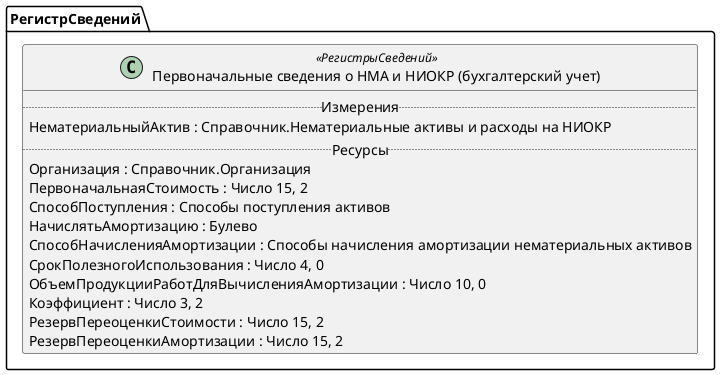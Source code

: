 ﻿@startuml ПервоначальныеСведенияНМАБухгалтерскийУчет
'!include templates.wsd
'..\include templates.wsd
class РегистрСведений.ПервоначальныеСведенияНМАБухгалтерскийУчет as "Первоначальные сведения о НМА и НИОКР (бухгалтерский учет)" <<РегистрыСведений>>
{
..Измерения..
НематериальныйАктив : Справочник.Нематериальные активы и расходы на НИОКР
..Ресурсы..
Организация : Справочник.Организация
ПервоначальнаяСтоимость : Число 15, 2
СпособПоступления : Способы поступления активов
НачислятьАмортизацию : Булево
СпособНачисленияАмортизации : Способы начисления амортизации нематериальных активов
СрокПолезногоИспользования : Число 4, 0
ОбъемПродукцииРаботДляВычисленияАмортизации : Число 10, 0
Коэффициент : Число 3, 2
РезервПереоценкиСтоимости : Число 15, 2
РезервПереоценкиАмортизации : Число 15, 2
}
@enduml

